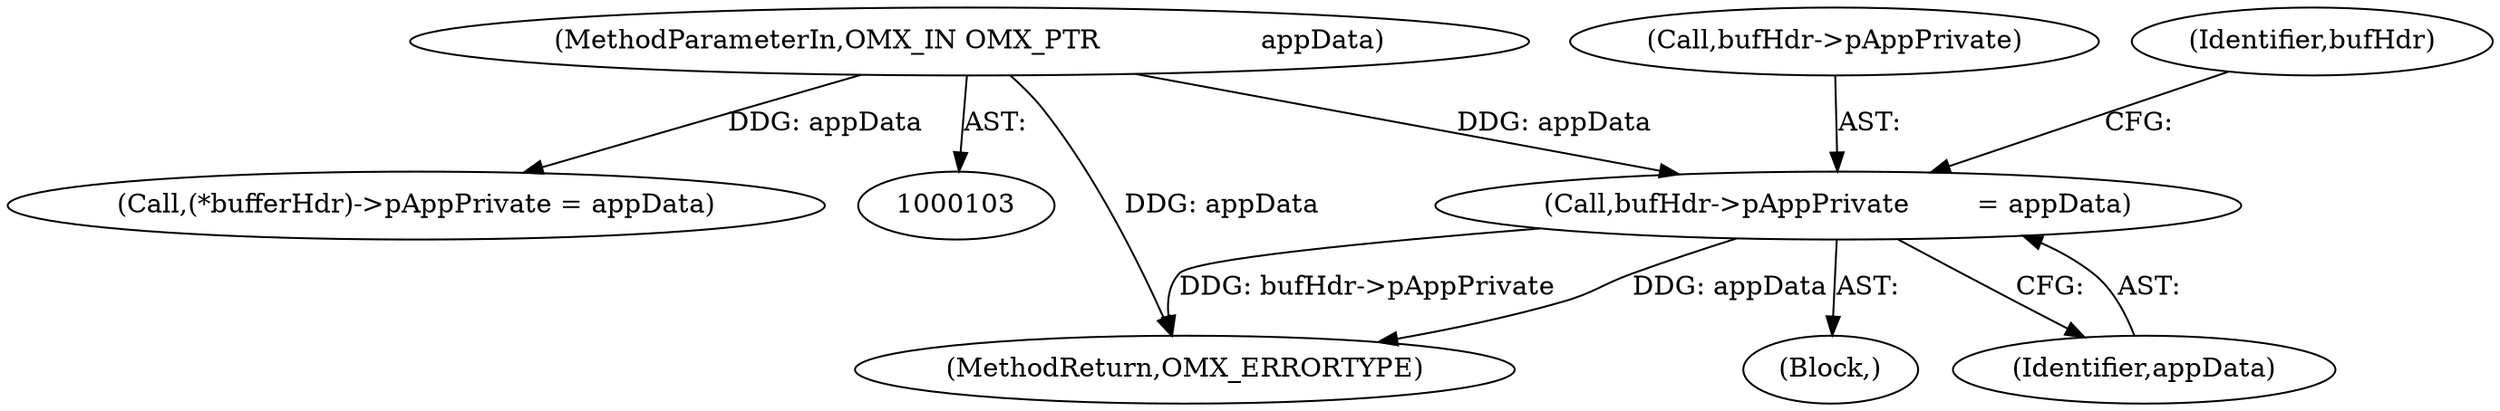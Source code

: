 digraph "0_Android_7558d03e6498e970b761aa44fff6b2c659202d95_2@pointer" {
"1000280" [label="(Call,bufHdr->pAppPrivate        = appData)"];
"1000107" [label="(MethodParameterIn,OMX_IN OMX_PTR                   appData)"];
"1000646" [label="(MethodReturn,OMX_ERRORTYPE)"];
"1000281" [label="(Call,bufHdr->pAppPrivate)"];
"1000107" [label="(MethodParameterIn,OMX_IN OMX_PTR                   appData)"];
"1000256" [label="(Block,)"];
"1000280" [label="(Call,bufHdr->pAppPrivate        = appData)"];
"1000287" [label="(Identifier,bufHdr)"];
"1000385" [label="(Call,(*bufferHdr)->pAppPrivate = appData)"];
"1000284" [label="(Identifier,appData)"];
"1000280" -> "1000256"  [label="AST: "];
"1000280" -> "1000284"  [label="CFG: "];
"1000281" -> "1000280"  [label="AST: "];
"1000284" -> "1000280"  [label="AST: "];
"1000287" -> "1000280"  [label="CFG: "];
"1000280" -> "1000646"  [label="DDG: appData"];
"1000280" -> "1000646"  [label="DDG: bufHdr->pAppPrivate"];
"1000107" -> "1000280"  [label="DDG: appData"];
"1000107" -> "1000103"  [label="AST: "];
"1000107" -> "1000646"  [label="DDG: appData"];
"1000107" -> "1000385"  [label="DDG: appData"];
}
